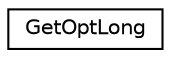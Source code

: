 digraph "Graphical Class Hierarchy"
{
 // INTERACTIVE_SVG=YES
  edge [fontname="Helvetica",fontsize="10",labelfontname="Helvetica",labelfontsize="10"];
  node [fontname="Helvetica",fontsize="10",shape=record];
  rankdir="LR";
  Node1 [label="GetOptLong",height=0.2,width=0.4,color="black", fillcolor="white", style="filled",URL="$classGetOptLong.html"];
}
